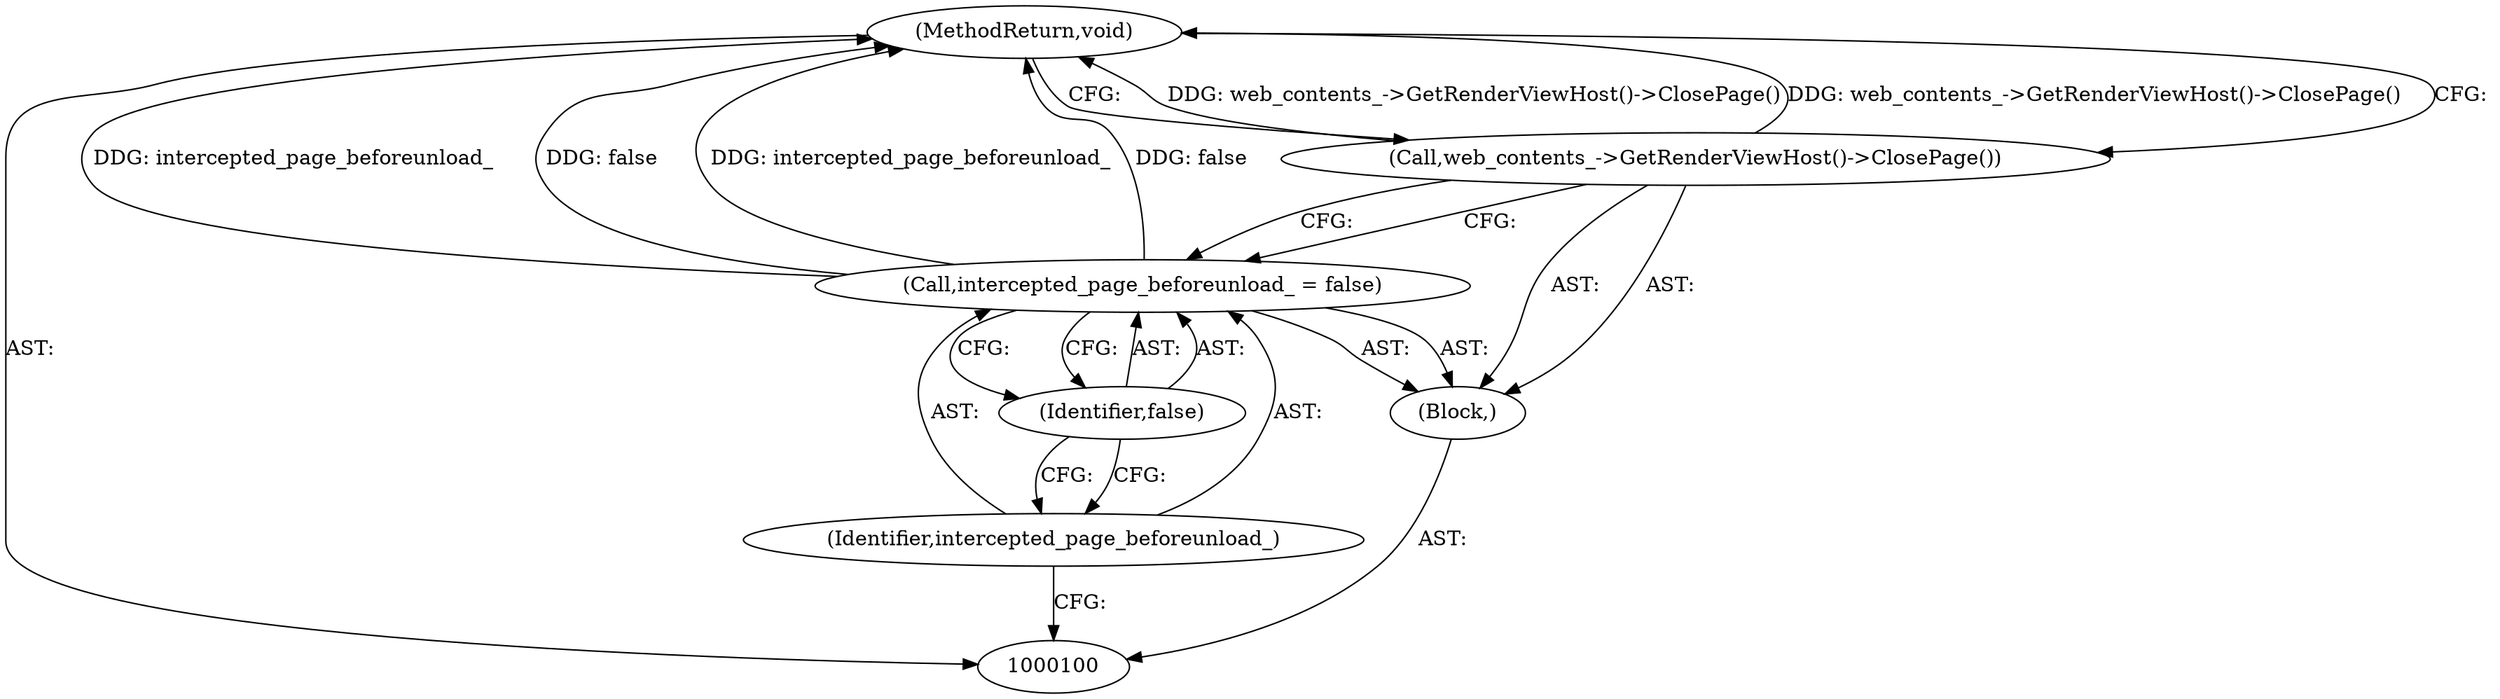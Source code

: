 digraph "0_Chrome_c0da7c1c6e9ffe5006e146b6426f987238d4bf2e" {
"1000106" [label="(MethodReturn,void)"];
"1000101" [label="(Block,)"];
"1000102" [label="(Call,intercepted_page_beforeunload_ = false)"];
"1000103" [label="(Identifier,intercepted_page_beforeunload_)"];
"1000104" [label="(Identifier,false)"];
"1000105" [label="(Call,web_contents_->GetRenderViewHost()->ClosePage())"];
"1000106" -> "1000100"  [label="AST: "];
"1000106" -> "1000105"  [label="CFG: "];
"1000105" -> "1000106"  [label="DDG: web_contents_->GetRenderViewHost()->ClosePage()"];
"1000102" -> "1000106"  [label="DDG: intercepted_page_beforeunload_"];
"1000102" -> "1000106"  [label="DDG: false"];
"1000101" -> "1000100"  [label="AST: "];
"1000102" -> "1000101"  [label="AST: "];
"1000105" -> "1000101"  [label="AST: "];
"1000102" -> "1000101"  [label="AST: "];
"1000102" -> "1000104"  [label="CFG: "];
"1000103" -> "1000102"  [label="AST: "];
"1000104" -> "1000102"  [label="AST: "];
"1000105" -> "1000102"  [label="CFG: "];
"1000102" -> "1000106"  [label="DDG: intercepted_page_beforeunload_"];
"1000102" -> "1000106"  [label="DDG: false"];
"1000103" -> "1000102"  [label="AST: "];
"1000103" -> "1000100"  [label="CFG: "];
"1000104" -> "1000103"  [label="CFG: "];
"1000104" -> "1000102"  [label="AST: "];
"1000104" -> "1000103"  [label="CFG: "];
"1000102" -> "1000104"  [label="CFG: "];
"1000105" -> "1000101"  [label="AST: "];
"1000105" -> "1000102"  [label="CFG: "];
"1000106" -> "1000105"  [label="CFG: "];
"1000105" -> "1000106"  [label="DDG: web_contents_->GetRenderViewHost()->ClosePage()"];
}
